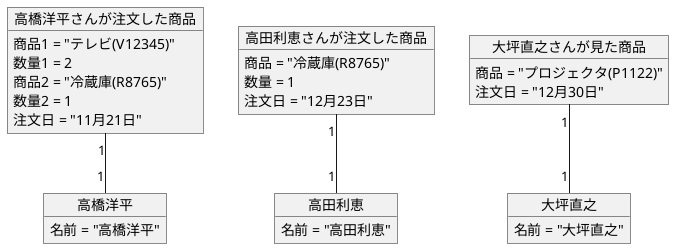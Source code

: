 @startuml 演習3-7
object "高橋洋平" as k1 {
名前 = "高橋洋平"
}
object "高橋洋平さんが注文した商品" as k1o1 {
商品1 = "テレビ(V12345)"
数量1 = 2
商品2 = "冷蔵庫(R8765)"
数量2 = 1
注文日 = "11月21日"
}
object "高田利恵" as k2 {
名前 = "高田利恵"
}
object "高田利恵さんが注文した商品" as k2o1 {
商品 = "冷蔵庫(R8765)"
数量 = 1
注文日 = "12月23日"
}
object "大坪直之" as k3 {
名前 = "大坪直之"
}
object "大坪直之さんが見た商品" as k3o1 {
商品 = "プロジェクタ(P1122)"
注文日 = "12月30日"
}
k1o1 "1" -- "1" k1
k2o1 "1" -- "1" k2
k3o1 "1" -- "1" k3
@enduml
